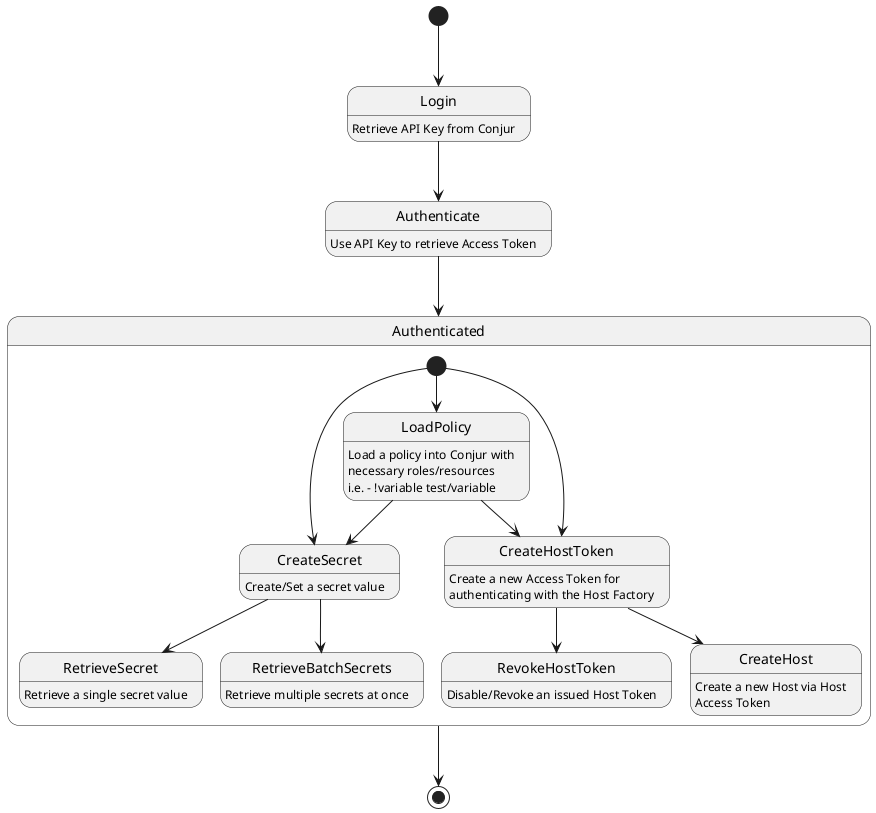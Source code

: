 @startuml API Flow Chart
hide empty description
[*] --> Login
Login --> Authenticate
Authenticate --> Authenticated

state Authenticated {
    [*] --> LoadPolicy
    [*] --> CreateSecret
    [*] --> CreateHostToken
    ' Secret creation/retrieval
    LoadPolicy --> CreateSecret
    CreateSecret --> RetrieveSecret
    CreateSecret --> RetrieveBatchSecrets

    ' Create and authenticate a new Host
    LoadPolicy --> CreateHostToken
    CreateHostToken --> RevokeHostToken
    CreateHostToken --> CreateHost
}

Authenticated --> [*]

Login : Retrieve API Key from Conjur
Authenticate : Use API Key to retrieve Access Token

LoadPolicy : Load a policy into Conjur with
LoadPolicy : necessary roles/resources
LoadPolicy : i.e. - !variable test/variable

CreateSecret : Create/Set a secret value

RetrieveSecret : Retrieve a single secret value
RetrieveBatchSecrets : Retrieve multiple secrets at once

CreateHostToken : Create a new Access Token for
CreateHostToken : authenticating with the Host Factory
RevokeHostToken : Disable/Revoke an issued Host Token
CreateHost : Create a new Host via Host
CreateHost : Access Token
@enduml